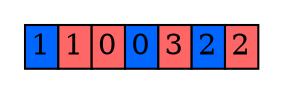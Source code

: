 digraph interval_mesh_layout {
	"()" [label=<<TABLE BORDER='0' CELLBORDER='1' CELLSPACING='0'><TR><TD PORT='x0' BGCOLOR='#0066ff'>1</TD><TD PORT='x1' BGCOLOR='#ff6666'>1</TD><TD PORT='x2' BGCOLOR='#ff6666'>0</TD><TD PORT='x3' BGCOLOR='#0066ff'>0</TD><TD PORT='x4' BGCOLOR='#ff6666'>3</TD><TD PORT='x5' BGCOLOR='#0066ff'>2</TD><TD PORT='x6' BGCOLOR='#ff6666'>2</TD></TR></TABLE>> shape=plaintext]
}
